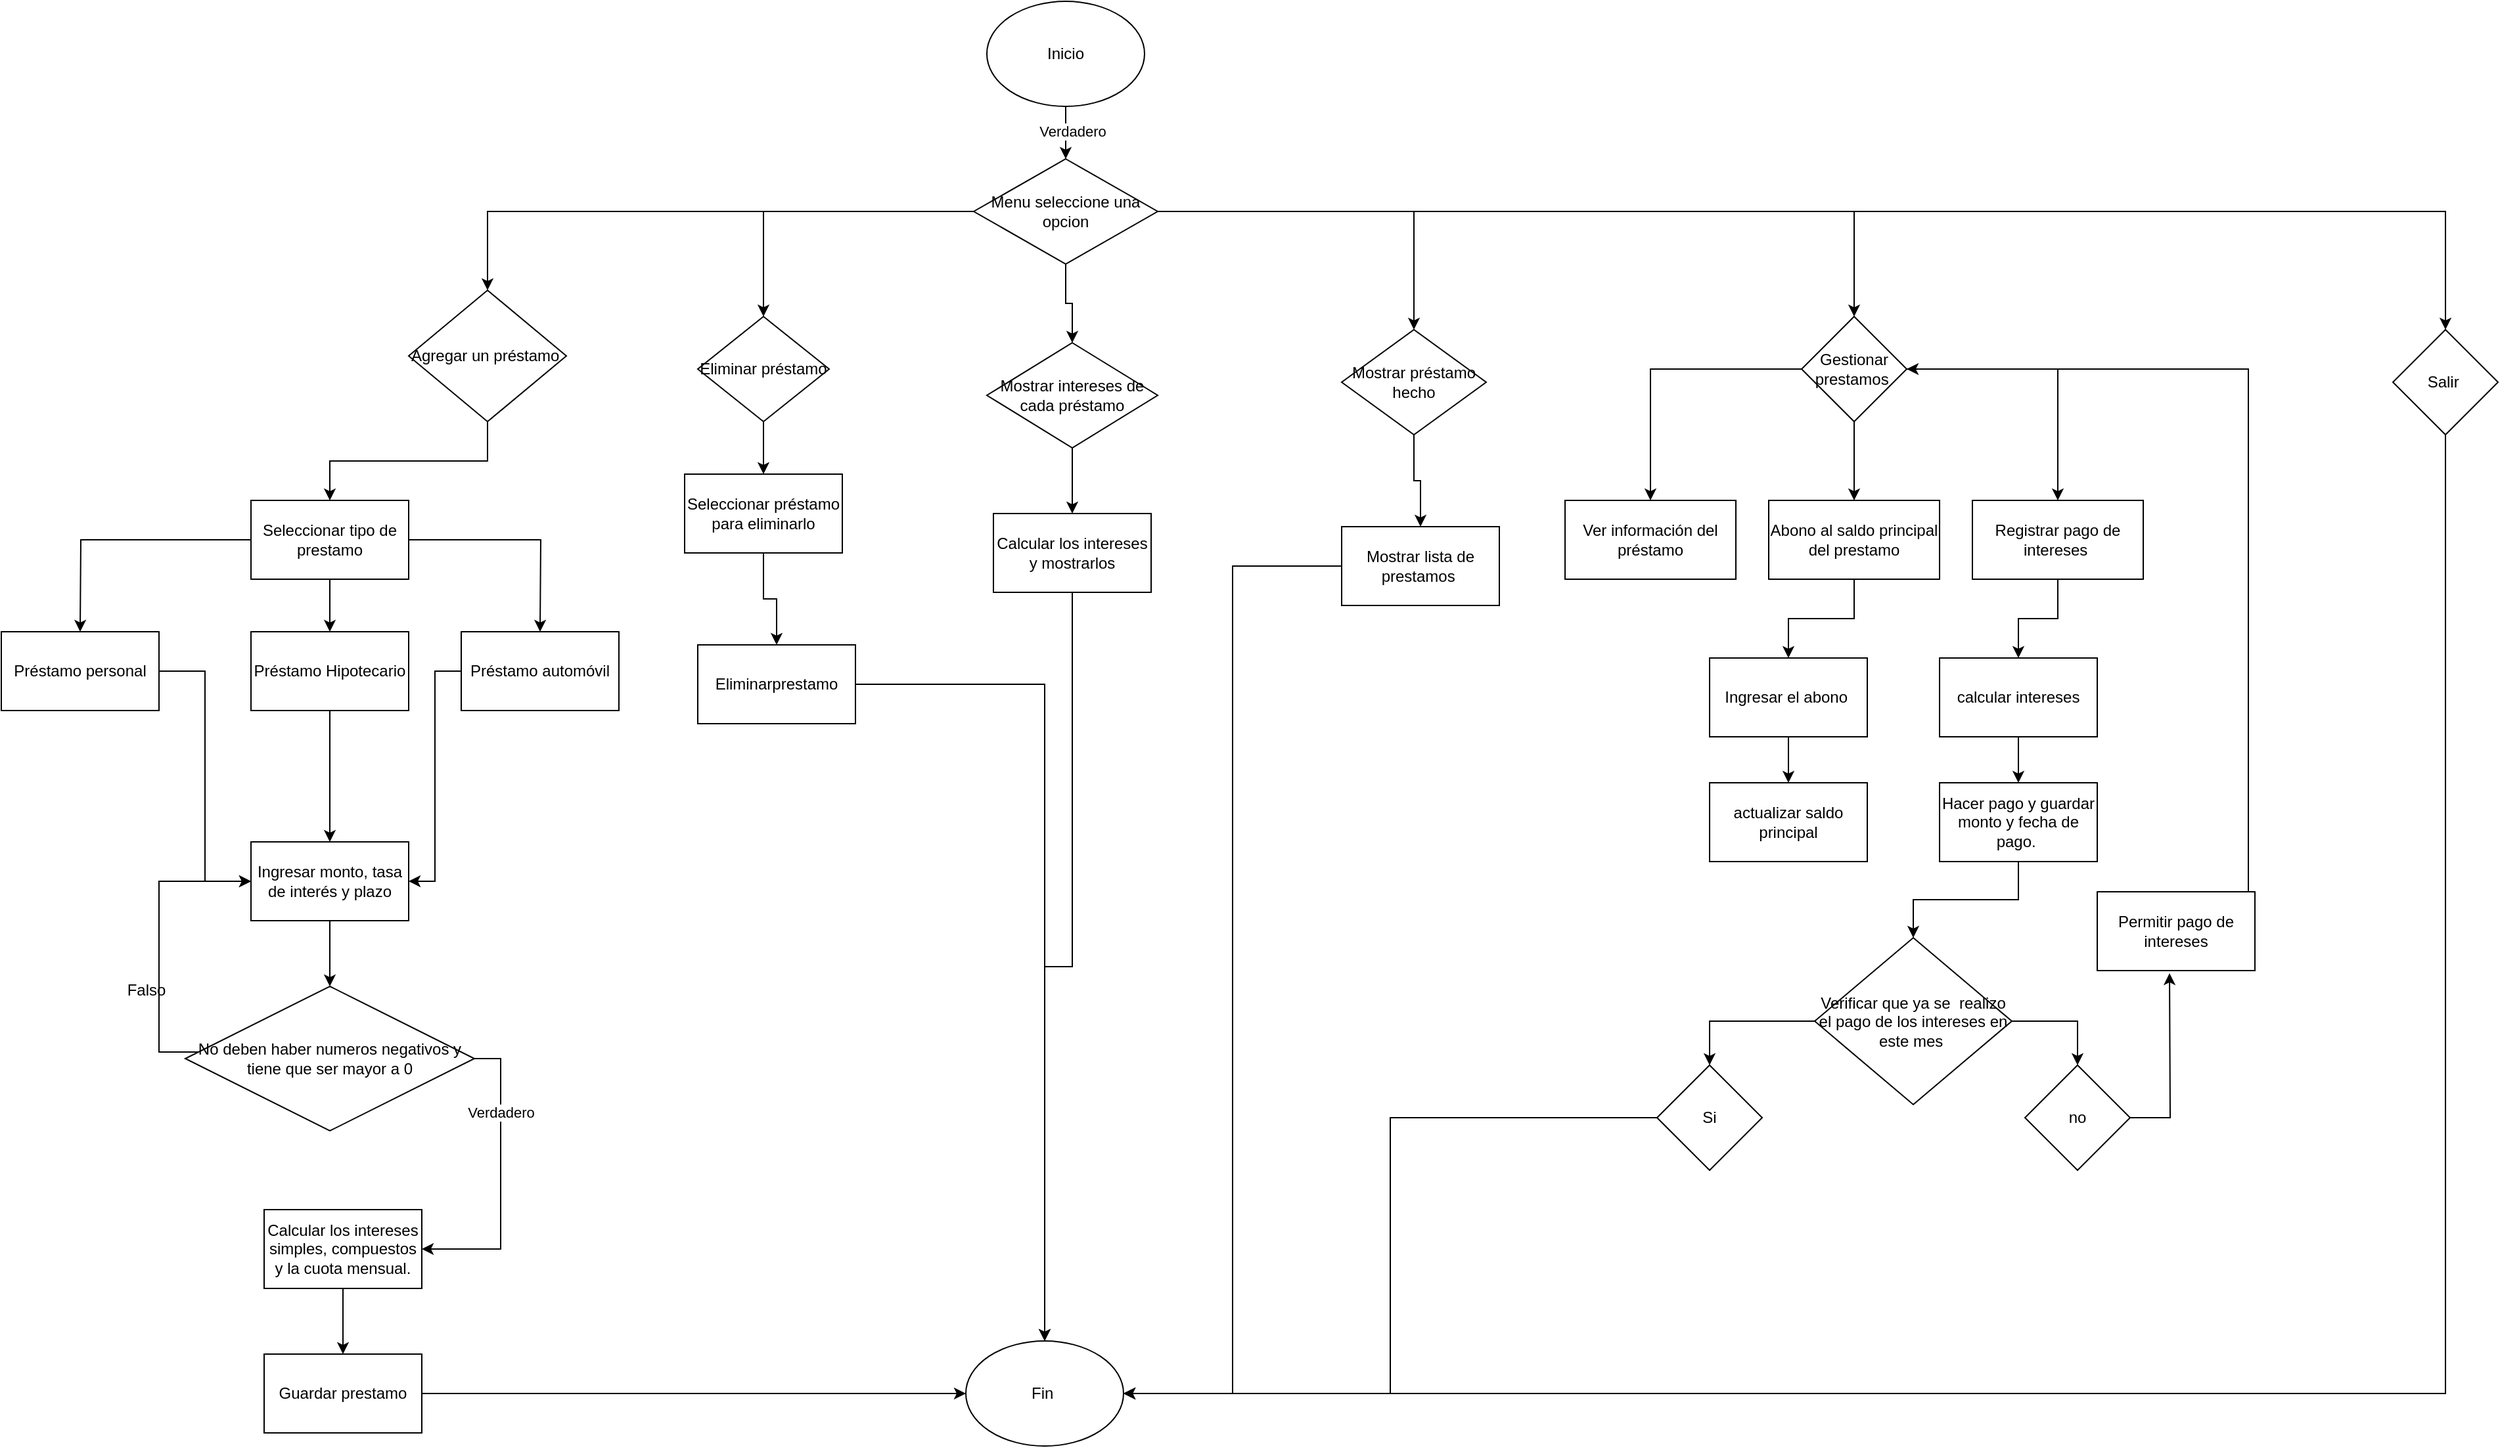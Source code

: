 <mxfile version="24.7.7">
  <diagram id="C5RBs43oDa-KdzZeNtuy" name="Page-1">
    <mxGraphModel dx="3027" dy="2339" grid="1" gridSize="10" guides="1" tooltips="1" connect="1" arrows="1" fold="1" page="1" pageScale="1" pageWidth="827" pageHeight="1169" math="0" shadow="0">
      <root>
        <mxCell id="WIyWlLk6GJQsqaUBKTNV-0" />
        <mxCell id="WIyWlLk6GJQsqaUBKTNV-1" parent="WIyWlLk6GJQsqaUBKTNV-0" />
        <mxCell id="pNZLaSFjZbqTI7wjYd5M-11" style="edgeStyle=orthogonalEdgeStyle;rounded=0;orthogonalLoop=1;jettySize=auto;html=1;" edge="1" parent="WIyWlLk6GJQsqaUBKTNV-1" source="pNZLaSFjZbqTI7wjYd5M-1" target="pNZLaSFjZbqTI7wjYd5M-10">
          <mxGeometry relative="1" as="geometry" />
        </mxCell>
        <mxCell id="pNZLaSFjZbqTI7wjYd5M-49" value="Verdadero" style="edgeLabel;html=1;align=center;verticalAlign=middle;resizable=0;points=[];" vertex="1" connectable="0" parent="pNZLaSFjZbqTI7wjYd5M-11">
          <mxGeometry x="-0.114" y="5" relative="1" as="geometry">
            <mxPoint y="1" as="offset" />
          </mxGeometry>
        </mxCell>
        <mxCell id="pNZLaSFjZbqTI7wjYd5M-1" value="Inicio" style="ellipse;whiteSpace=wrap;html=1;" vertex="1" parent="WIyWlLk6GJQsqaUBKTNV-1">
          <mxGeometry x="310" y="-70" width="120" height="80" as="geometry" />
        </mxCell>
        <mxCell id="pNZLaSFjZbqTI7wjYd5M-22" style="edgeStyle=orthogonalEdgeStyle;rounded=0;orthogonalLoop=1;jettySize=auto;html=1;" edge="1" parent="WIyWlLk6GJQsqaUBKTNV-1" source="pNZLaSFjZbqTI7wjYd5M-2" target="pNZLaSFjZbqTI7wjYd5M-21">
          <mxGeometry relative="1" as="geometry" />
        </mxCell>
        <mxCell id="pNZLaSFjZbqTI7wjYd5M-2" value="Agregar un préstamo&amp;nbsp;" style="rhombus;whiteSpace=wrap;html=1;" vertex="1" parent="WIyWlLk6GJQsqaUBKTNV-1">
          <mxGeometry x="-130" y="150" width="120" height="100" as="geometry" />
        </mxCell>
        <mxCell id="pNZLaSFjZbqTI7wjYd5M-44" style="edgeStyle=orthogonalEdgeStyle;rounded=0;orthogonalLoop=1;jettySize=auto;html=1;" edge="1" parent="WIyWlLk6GJQsqaUBKTNV-1" source="pNZLaSFjZbqTI7wjYd5M-3" target="pNZLaSFjZbqTI7wjYd5M-43">
          <mxGeometry relative="1" as="geometry" />
        </mxCell>
        <mxCell id="pNZLaSFjZbqTI7wjYd5M-3" value="Eliminar préstamo" style="rhombus;whiteSpace=wrap;html=1;" vertex="1" parent="WIyWlLk6GJQsqaUBKTNV-1">
          <mxGeometry x="90" y="170" width="100" height="80" as="geometry" />
        </mxCell>
        <mxCell id="pNZLaSFjZbqTI7wjYd5M-48" style="edgeStyle=orthogonalEdgeStyle;rounded=0;orthogonalLoop=1;jettySize=auto;html=1;entryX=0.5;entryY=0;entryDx=0;entryDy=0;" edge="1" parent="WIyWlLk6GJQsqaUBKTNV-1" source="pNZLaSFjZbqTI7wjYd5M-4" target="pNZLaSFjZbqTI7wjYd5M-47">
          <mxGeometry relative="1" as="geometry" />
        </mxCell>
        <mxCell id="pNZLaSFjZbqTI7wjYd5M-4" value="Mostrar préstamo hecho" style="rhombus;whiteSpace=wrap;html=1;" vertex="1" parent="WIyWlLk6GJQsqaUBKTNV-1">
          <mxGeometry x="580" y="180" width="110" height="80" as="geometry" />
        </mxCell>
        <mxCell id="pNZLaSFjZbqTI7wjYd5M-54" style="edgeStyle=orthogonalEdgeStyle;rounded=0;orthogonalLoop=1;jettySize=auto;html=1;entryX=0.5;entryY=0;entryDx=0;entryDy=0;" edge="1" parent="WIyWlLk6GJQsqaUBKTNV-1" source="pNZLaSFjZbqTI7wjYd5M-5" target="pNZLaSFjZbqTI7wjYd5M-50">
          <mxGeometry relative="1" as="geometry" />
        </mxCell>
        <mxCell id="pNZLaSFjZbqTI7wjYd5M-55" style="edgeStyle=orthogonalEdgeStyle;rounded=0;orthogonalLoop=1;jettySize=auto;html=1;" edge="1" parent="WIyWlLk6GJQsqaUBKTNV-1" source="pNZLaSFjZbqTI7wjYd5M-5" target="pNZLaSFjZbqTI7wjYd5M-52">
          <mxGeometry relative="1" as="geometry" />
        </mxCell>
        <mxCell id="pNZLaSFjZbqTI7wjYd5M-56" style="edgeStyle=orthogonalEdgeStyle;rounded=0;orthogonalLoop=1;jettySize=auto;html=1;entryX=0.5;entryY=0;entryDx=0;entryDy=0;" edge="1" parent="WIyWlLk6GJQsqaUBKTNV-1" source="pNZLaSFjZbqTI7wjYd5M-5" target="pNZLaSFjZbqTI7wjYd5M-53">
          <mxGeometry relative="1" as="geometry" />
        </mxCell>
        <mxCell id="pNZLaSFjZbqTI7wjYd5M-5" value="Gestionar prestamos&amp;nbsp;" style="rhombus;whiteSpace=wrap;html=1;" vertex="1" parent="WIyWlLk6GJQsqaUBKTNV-1">
          <mxGeometry x="930" y="170" width="80" height="80" as="geometry" />
        </mxCell>
        <mxCell id="pNZLaSFjZbqTI7wjYd5M-12" style="edgeStyle=orthogonalEdgeStyle;rounded=0;orthogonalLoop=1;jettySize=auto;html=1;entryX=0.5;entryY=0;entryDx=0;entryDy=0;" edge="1" parent="WIyWlLk6GJQsqaUBKTNV-1" source="pNZLaSFjZbqTI7wjYd5M-10" target="pNZLaSFjZbqTI7wjYd5M-5">
          <mxGeometry relative="1" as="geometry" />
        </mxCell>
        <mxCell id="pNZLaSFjZbqTI7wjYd5M-14" style="edgeStyle=orthogonalEdgeStyle;rounded=0;orthogonalLoop=1;jettySize=auto;html=1;entryX=0.5;entryY=0;entryDx=0;entryDy=0;" edge="1" parent="WIyWlLk6GJQsqaUBKTNV-1" source="pNZLaSFjZbqTI7wjYd5M-10" target="pNZLaSFjZbqTI7wjYd5M-4">
          <mxGeometry relative="1" as="geometry" />
        </mxCell>
        <mxCell id="pNZLaSFjZbqTI7wjYd5M-15" style="edgeStyle=orthogonalEdgeStyle;rounded=0;orthogonalLoop=1;jettySize=auto;html=1;" edge="1" parent="WIyWlLk6GJQsqaUBKTNV-1" source="pNZLaSFjZbqTI7wjYd5M-10" target="pNZLaSFjZbqTI7wjYd5M-3">
          <mxGeometry relative="1" as="geometry" />
        </mxCell>
        <mxCell id="pNZLaSFjZbqTI7wjYd5M-16" style="edgeStyle=orthogonalEdgeStyle;rounded=0;orthogonalLoop=1;jettySize=auto;html=1;entryX=0.5;entryY=0;entryDx=0;entryDy=0;" edge="1" parent="WIyWlLk6GJQsqaUBKTNV-1" source="pNZLaSFjZbqTI7wjYd5M-10" target="pNZLaSFjZbqTI7wjYd5M-2">
          <mxGeometry relative="1" as="geometry" />
        </mxCell>
        <mxCell id="pNZLaSFjZbqTI7wjYd5M-18" style="edgeStyle=orthogonalEdgeStyle;rounded=0;orthogonalLoop=1;jettySize=auto;html=1;entryX=0.5;entryY=0;entryDx=0;entryDy=0;" edge="1" parent="WIyWlLk6GJQsqaUBKTNV-1" source="pNZLaSFjZbqTI7wjYd5M-10" target="pNZLaSFjZbqTI7wjYd5M-17">
          <mxGeometry relative="1" as="geometry" />
        </mxCell>
        <mxCell id="pNZLaSFjZbqTI7wjYd5M-85" style="edgeStyle=orthogonalEdgeStyle;rounded=0;orthogonalLoop=1;jettySize=auto;html=1;entryX=0.5;entryY=0;entryDx=0;entryDy=0;" edge="1" parent="WIyWlLk6GJQsqaUBKTNV-1" source="pNZLaSFjZbqTI7wjYd5M-10" target="pNZLaSFjZbqTI7wjYd5M-84">
          <mxGeometry relative="1" as="geometry" />
        </mxCell>
        <mxCell id="pNZLaSFjZbqTI7wjYd5M-10" value="Menu seleccione una opcion" style="rhombus;whiteSpace=wrap;html=1;" vertex="1" parent="WIyWlLk6GJQsqaUBKTNV-1">
          <mxGeometry x="300" y="50" width="140" height="80" as="geometry" />
        </mxCell>
        <mxCell id="pNZLaSFjZbqTI7wjYd5M-20" style="edgeStyle=orthogonalEdgeStyle;rounded=0;orthogonalLoop=1;jettySize=auto;html=1;entryX=0.5;entryY=0;entryDx=0;entryDy=0;" edge="1" parent="WIyWlLk6GJQsqaUBKTNV-1" source="pNZLaSFjZbqTI7wjYd5M-17" target="pNZLaSFjZbqTI7wjYd5M-19">
          <mxGeometry relative="1" as="geometry" />
        </mxCell>
        <mxCell id="pNZLaSFjZbqTI7wjYd5M-17" value="Mostrar intereses de cada préstamo" style="rhombus;whiteSpace=wrap;html=1;" vertex="1" parent="WIyWlLk6GJQsqaUBKTNV-1">
          <mxGeometry x="310" y="190" width="130" height="80" as="geometry" />
        </mxCell>
        <mxCell id="pNZLaSFjZbqTI7wjYd5M-81" style="edgeStyle=orthogonalEdgeStyle;rounded=0;orthogonalLoop=1;jettySize=auto;html=1;entryX=0.5;entryY=0;entryDx=0;entryDy=0;" edge="1" parent="WIyWlLk6GJQsqaUBKTNV-1" source="pNZLaSFjZbqTI7wjYd5M-19" target="pNZLaSFjZbqTI7wjYd5M-78">
          <mxGeometry relative="1" as="geometry" />
        </mxCell>
        <mxCell id="pNZLaSFjZbqTI7wjYd5M-19" value="Calcular los intereses y mostrarlos" style="rounded=0;whiteSpace=wrap;html=1;" vertex="1" parent="WIyWlLk6GJQsqaUBKTNV-1">
          <mxGeometry x="315" y="320" width="120" height="60" as="geometry" />
        </mxCell>
        <mxCell id="pNZLaSFjZbqTI7wjYd5M-27" style="edgeStyle=orthogonalEdgeStyle;rounded=0;orthogonalLoop=1;jettySize=auto;html=1;" edge="1" parent="WIyWlLk6GJQsqaUBKTNV-1" source="pNZLaSFjZbqTI7wjYd5M-21" target="pNZLaSFjZbqTI7wjYd5M-25">
          <mxGeometry relative="1" as="geometry" />
        </mxCell>
        <mxCell id="pNZLaSFjZbqTI7wjYd5M-28" style="edgeStyle=orthogonalEdgeStyle;rounded=0;orthogonalLoop=1;jettySize=auto;html=1;" edge="1" parent="WIyWlLk6GJQsqaUBKTNV-1" source="pNZLaSFjZbqTI7wjYd5M-21">
          <mxGeometry relative="1" as="geometry">
            <mxPoint x="-380" y="410" as="targetPoint" />
          </mxGeometry>
        </mxCell>
        <mxCell id="pNZLaSFjZbqTI7wjYd5M-29" style="edgeStyle=orthogonalEdgeStyle;rounded=0;orthogonalLoop=1;jettySize=auto;html=1;" edge="1" parent="WIyWlLk6GJQsqaUBKTNV-1" source="pNZLaSFjZbqTI7wjYd5M-21">
          <mxGeometry relative="1" as="geometry">
            <mxPoint x="-30" y="410" as="targetPoint" />
          </mxGeometry>
        </mxCell>
        <mxCell id="pNZLaSFjZbqTI7wjYd5M-21" value="Seleccionar tipo de prestamo" style="rounded=0;whiteSpace=wrap;html=1;" vertex="1" parent="WIyWlLk6GJQsqaUBKTNV-1">
          <mxGeometry x="-250" y="310" width="120" height="60" as="geometry" />
        </mxCell>
        <mxCell id="pNZLaSFjZbqTI7wjYd5M-31" style="edgeStyle=orthogonalEdgeStyle;rounded=0;orthogonalLoop=1;jettySize=auto;html=1;entryX=0;entryY=0.5;entryDx=0;entryDy=0;" edge="1" parent="WIyWlLk6GJQsqaUBKTNV-1" source="pNZLaSFjZbqTI7wjYd5M-24" target="pNZLaSFjZbqTI7wjYd5M-30">
          <mxGeometry relative="1" as="geometry" />
        </mxCell>
        <mxCell id="pNZLaSFjZbqTI7wjYd5M-24" value="Préstamo personal" style="rounded=0;whiteSpace=wrap;html=1;" vertex="1" parent="WIyWlLk6GJQsqaUBKTNV-1">
          <mxGeometry x="-440" y="410" width="120" height="60" as="geometry" />
        </mxCell>
        <mxCell id="pNZLaSFjZbqTI7wjYd5M-32" style="edgeStyle=orthogonalEdgeStyle;rounded=0;orthogonalLoop=1;jettySize=auto;html=1;" edge="1" parent="WIyWlLk6GJQsqaUBKTNV-1" source="pNZLaSFjZbqTI7wjYd5M-25" target="pNZLaSFjZbqTI7wjYd5M-30">
          <mxGeometry relative="1" as="geometry" />
        </mxCell>
        <mxCell id="pNZLaSFjZbqTI7wjYd5M-25" value="Préstamo Hipotecario" style="rounded=0;whiteSpace=wrap;html=1;" vertex="1" parent="WIyWlLk6GJQsqaUBKTNV-1">
          <mxGeometry x="-250" y="410" width="120" height="60" as="geometry" />
        </mxCell>
        <mxCell id="pNZLaSFjZbqTI7wjYd5M-33" style="edgeStyle=orthogonalEdgeStyle;rounded=0;orthogonalLoop=1;jettySize=auto;html=1;entryX=1;entryY=0.5;entryDx=0;entryDy=0;" edge="1" parent="WIyWlLk6GJQsqaUBKTNV-1" source="pNZLaSFjZbqTI7wjYd5M-26" target="pNZLaSFjZbqTI7wjYd5M-30">
          <mxGeometry relative="1" as="geometry" />
        </mxCell>
        <mxCell id="pNZLaSFjZbqTI7wjYd5M-26" value="Préstamo automóvil" style="rounded=0;whiteSpace=wrap;html=1;" vertex="1" parent="WIyWlLk6GJQsqaUBKTNV-1">
          <mxGeometry x="-90" y="410" width="120" height="60" as="geometry" />
        </mxCell>
        <mxCell id="pNZLaSFjZbqTI7wjYd5M-35" style="edgeStyle=orthogonalEdgeStyle;rounded=0;orthogonalLoop=1;jettySize=auto;html=1;" edge="1" parent="WIyWlLk6GJQsqaUBKTNV-1" source="pNZLaSFjZbqTI7wjYd5M-30" target="pNZLaSFjZbqTI7wjYd5M-34">
          <mxGeometry relative="1" as="geometry" />
        </mxCell>
        <mxCell id="pNZLaSFjZbqTI7wjYd5M-30" value="Ingresar monto, tasa de interés y plazo" style="rounded=0;whiteSpace=wrap;html=1;" vertex="1" parent="WIyWlLk6GJQsqaUBKTNV-1">
          <mxGeometry x="-250" y="570" width="120" height="60" as="geometry" />
        </mxCell>
        <mxCell id="pNZLaSFjZbqTI7wjYd5M-36" style="edgeStyle=orthogonalEdgeStyle;rounded=0;orthogonalLoop=1;jettySize=auto;html=1;entryX=0;entryY=0.5;entryDx=0;entryDy=0;" edge="1" parent="WIyWlLk6GJQsqaUBKTNV-1" source="pNZLaSFjZbqTI7wjYd5M-34" target="pNZLaSFjZbqTI7wjYd5M-30">
          <mxGeometry relative="1" as="geometry">
            <Array as="points">
              <mxPoint x="-320" y="730" />
              <mxPoint x="-320" y="600" />
            </Array>
          </mxGeometry>
        </mxCell>
        <mxCell id="pNZLaSFjZbqTI7wjYd5M-38" style="edgeStyle=orthogonalEdgeStyle;rounded=0;orthogonalLoop=1;jettySize=auto;html=1;entryX=1;entryY=0.5;entryDx=0;entryDy=0;" edge="1" parent="WIyWlLk6GJQsqaUBKTNV-1" source="pNZLaSFjZbqTI7wjYd5M-34" target="pNZLaSFjZbqTI7wjYd5M-39">
          <mxGeometry relative="1" as="geometry">
            <mxPoint x="-20" y="840" as="targetPoint" />
            <Array as="points">
              <mxPoint x="-60" y="735" />
              <mxPoint x="-60" y="880" />
            </Array>
          </mxGeometry>
        </mxCell>
        <mxCell id="pNZLaSFjZbqTI7wjYd5M-40" value="Verdadero" style="edgeLabel;html=1;align=center;verticalAlign=middle;resizable=0;points=[];" vertex="1" connectable="0" parent="pNZLaSFjZbqTI7wjYd5M-38">
          <mxGeometry x="-0.464" relative="1" as="geometry">
            <mxPoint as="offset" />
          </mxGeometry>
        </mxCell>
        <mxCell id="pNZLaSFjZbqTI7wjYd5M-34" value="No deben haber numeros negativos y tiene que ser mayor a 0" style="rhombus;whiteSpace=wrap;html=1;" vertex="1" parent="WIyWlLk6GJQsqaUBKTNV-1">
          <mxGeometry x="-300" y="680" width="220" height="110" as="geometry" />
        </mxCell>
        <mxCell id="pNZLaSFjZbqTI7wjYd5M-37" value="Falso" style="text;html=1;align=center;verticalAlign=middle;resizable=0;points=[];autosize=1;strokeColor=none;fillColor=none;" vertex="1" parent="WIyWlLk6GJQsqaUBKTNV-1">
          <mxGeometry x="-355" y="668" width="50" height="30" as="geometry" />
        </mxCell>
        <mxCell id="pNZLaSFjZbqTI7wjYd5M-42" style="edgeStyle=orthogonalEdgeStyle;rounded=0;orthogonalLoop=1;jettySize=auto;html=1;entryX=0.5;entryY=0;entryDx=0;entryDy=0;" edge="1" parent="WIyWlLk6GJQsqaUBKTNV-1" source="pNZLaSFjZbqTI7wjYd5M-39" target="pNZLaSFjZbqTI7wjYd5M-41">
          <mxGeometry relative="1" as="geometry" />
        </mxCell>
        <mxCell id="pNZLaSFjZbqTI7wjYd5M-39" value="Calcular los intereses simples, compuestos y la cuota mensual." style="rounded=0;whiteSpace=wrap;html=1;" vertex="1" parent="WIyWlLk6GJQsqaUBKTNV-1">
          <mxGeometry x="-240" y="850" width="120" height="60" as="geometry" />
        </mxCell>
        <mxCell id="pNZLaSFjZbqTI7wjYd5M-79" style="edgeStyle=orthogonalEdgeStyle;rounded=0;orthogonalLoop=1;jettySize=auto;html=1;entryX=0;entryY=0.5;entryDx=0;entryDy=0;" edge="1" parent="WIyWlLk6GJQsqaUBKTNV-1" source="pNZLaSFjZbqTI7wjYd5M-41" target="pNZLaSFjZbqTI7wjYd5M-78">
          <mxGeometry relative="1" as="geometry" />
        </mxCell>
        <mxCell id="pNZLaSFjZbqTI7wjYd5M-41" value="Guardar prestamo" style="rounded=0;whiteSpace=wrap;html=1;" vertex="1" parent="WIyWlLk6GJQsqaUBKTNV-1">
          <mxGeometry x="-240" y="960" width="120" height="60" as="geometry" />
        </mxCell>
        <mxCell id="pNZLaSFjZbqTI7wjYd5M-46" style="edgeStyle=orthogonalEdgeStyle;rounded=0;orthogonalLoop=1;jettySize=auto;html=1;" edge="1" parent="WIyWlLk6GJQsqaUBKTNV-1" source="pNZLaSFjZbqTI7wjYd5M-43" target="pNZLaSFjZbqTI7wjYd5M-45">
          <mxGeometry relative="1" as="geometry" />
        </mxCell>
        <mxCell id="pNZLaSFjZbqTI7wjYd5M-43" value="Seleccionar préstamo para eliminarlo" style="rounded=0;whiteSpace=wrap;html=1;" vertex="1" parent="WIyWlLk6GJQsqaUBKTNV-1">
          <mxGeometry x="80" y="290" width="120" height="60" as="geometry" />
        </mxCell>
        <mxCell id="pNZLaSFjZbqTI7wjYd5M-80" style="edgeStyle=orthogonalEdgeStyle;rounded=0;orthogonalLoop=1;jettySize=auto;html=1;" edge="1" parent="WIyWlLk6GJQsqaUBKTNV-1" source="pNZLaSFjZbqTI7wjYd5M-45" target="pNZLaSFjZbqTI7wjYd5M-78">
          <mxGeometry relative="1" as="geometry" />
        </mxCell>
        <mxCell id="pNZLaSFjZbqTI7wjYd5M-45" value="Eliminarprestamo" style="rounded=0;whiteSpace=wrap;html=1;" vertex="1" parent="WIyWlLk6GJQsqaUBKTNV-1">
          <mxGeometry x="90" y="420" width="120" height="60" as="geometry" />
        </mxCell>
        <mxCell id="pNZLaSFjZbqTI7wjYd5M-82" style="edgeStyle=orthogonalEdgeStyle;rounded=0;orthogonalLoop=1;jettySize=auto;html=1;entryX=1;entryY=0.5;entryDx=0;entryDy=0;" edge="1" parent="WIyWlLk6GJQsqaUBKTNV-1" source="pNZLaSFjZbqTI7wjYd5M-47" target="pNZLaSFjZbqTI7wjYd5M-78">
          <mxGeometry relative="1" as="geometry" />
        </mxCell>
        <mxCell id="pNZLaSFjZbqTI7wjYd5M-47" value="Mostrar lista de prestamos&amp;nbsp;" style="rounded=0;whiteSpace=wrap;html=1;" vertex="1" parent="WIyWlLk6GJQsqaUBKTNV-1">
          <mxGeometry x="580" y="330" width="120" height="60" as="geometry" />
        </mxCell>
        <mxCell id="pNZLaSFjZbqTI7wjYd5M-50" value="Ver información del préstamo" style="rounded=0;whiteSpace=wrap;html=1;" vertex="1" parent="WIyWlLk6GJQsqaUBKTNV-1">
          <mxGeometry x="750" y="310" width="130" height="60" as="geometry" />
        </mxCell>
        <mxCell id="pNZLaSFjZbqTI7wjYd5M-59" style="edgeStyle=orthogonalEdgeStyle;rounded=0;orthogonalLoop=1;jettySize=auto;html=1;" edge="1" parent="WIyWlLk6GJQsqaUBKTNV-1" source="pNZLaSFjZbqTI7wjYd5M-52" target="pNZLaSFjZbqTI7wjYd5M-57">
          <mxGeometry relative="1" as="geometry" />
        </mxCell>
        <mxCell id="pNZLaSFjZbqTI7wjYd5M-52" value="Abono al saldo principal del prestamo" style="rounded=0;whiteSpace=wrap;html=1;" vertex="1" parent="WIyWlLk6GJQsqaUBKTNV-1">
          <mxGeometry x="905" y="310" width="130" height="60" as="geometry" />
        </mxCell>
        <mxCell id="pNZLaSFjZbqTI7wjYd5M-60" style="edgeStyle=orthogonalEdgeStyle;rounded=0;orthogonalLoop=1;jettySize=auto;html=1;entryX=0.5;entryY=0;entryDx=0;entryDy=0;" edge="1" parent="WIyWlLk6GJQsqaUBKTNV-1" source="pNZLaSFjZbqTI7wjYd5M-53" target="pNZLaSFjZbqTI7wjYd5M-58">
          <mxGeometry relative="1" as="geometry" />
        </mxCell>
        <mxCell id="pNZLaSFjZbqTI7wjYd5M-53" value="Registrar pago de intereses&amp;nbsp;" style="rounded=0;whiteSpace=wrap;html=1;" vertex="1" parent="WIyWlLk6GJQsqaUBKTNV-1">
          <mxGeometry x="1060" y="310" width="130" height="60" as="geometry" />
        </mxCell>
        <mxCell id="pNZLaSFjZbqTI7wjYd5M-63" style="edgeStyle=orthogonalEdgeStyle;rounded=0;orthogonalLoop=1;jettySize=auto;html=1;" edge="1" parent="WIyWlLk6GJQsqaUBKTNV-1" source="pNZLaSFjZbqTI7wjYd5M-57" target="pNZLaSFjZbqTI7wjYd5M-62">
          <mxGeometry relative="1" as="geometry" />
        </mxCell>
        <mxCell id="pNZLaSFjZbqTI7wjYd5M-57" value="Ingresar el abono&amp;nbsp;" style="rounded=0;whiteSpace=wrap;html=1;" vertex="1" parent="WIyWlLk6GJQsqaUBKTNV-1">
          <mxGeometry x="860" y="430" width="120" height="60" as="geometry" />
        </mxCell>
        <mxCell id="pNZLaSFjZbqTI7wjYd5M-64" style="edgeStyle=orthogonalEdgeStyle;rounded=0;orthogonalLoop=1;jettySize=auto;html=1;" edge="1" parent="WIyWlLk6GJQsqaUBKTNV-1" source="pNZLaSFjZbqTI7wjYd5M-58" target="pNZLaSFjZbqTI7wjYd5M-61">
          <mxGeometry relative="1" as="geometry" />
        </mxCell>
        <mxCell id="pNZLaSFjZbqTI7wjYd5M-58" value="calcular intereses" style="rounded=0;whiteSpace=wrap;html=1;" vertex="1" parent="WIyWlLk6GJQsqaUBKTNV-1">
          <mxGeometry x="1035" y="430" width="120" height="60" as="geometry" />
        </mxCell>
        <mxCell id="pNZLaSFjZbqTI7wjYd5M-69" style="edgeStyle=orthogonalEdgeStyle;rounded=0;orthogonalLoop=1;jettySize=auto;html=1;entryX=0.5;entryY=0;entryDx=0;entryDy=0;" edge="1" parent="WIyWlLk6GJQsqaUBKTNV-1" source="pNZLaSFjZbqTI7wjYd5M-61" target="pNZLaSFjZbqTI7wjYd5M-68">
          <mxGeometry relative="1" as="geometry" />
        </mxCell>
        <mxCell id="pNZLaSFjZbqTI7wjYd5M-61" value="Hacer pago y guardar monto y fecha de pago.&amp;nbsp;" style="rounded=0;whiteSpace=wrap;html=1;" vertex="1" parent="WIyWlLk6GJQsqaUBKTNV-1">
          <mxGeometry x="1035" y="525" width="120" height="60" as="geometry" />
        </mxCell>
        <mxCell id="pNZLaSFjZbqTI7wjYd5M-62" value="actualizar saldo principal" style="rounded=0;whiteSpace=wrap;html=1;" vertex="1" parent="WIyWlLk6GJQsqaUBKTNV-1">
          <mxGeometry x="860" y="525" width="120" height="60" as="geometry" />
        </mxCell>
        <mxCell id="pNZLaSFjZbqTI7wjYd5M-73" style="edgeStyle=orthogonalEdgeStyle;rounded=0;orthogonalLoop=1;jettySize=auto;html=1;entryX=0.5;entryY=0;entryDx=0;entryDy=0;exitX=1;exitY=0.5;exitDx=0;exitDy=0;" edge="1" parent="WIyWlLk6GJQsqaUBKTNV-1" source="pNZLaSFjZbqTI7wjYd5M-68" target="pNZLaSFjZbqTI7wjYd5M-71">
          <mxGeometry relative="1" as="geometry" />
        </mxCell>
        <mxCell id="pNZLaSFjZbqTI7wjYd5M-74" style="edgeStyle=orthogonalEdgeStyle;rounded=0;orthogonalLoop=1;jettySize=auto;html=1;entryX=0.5;entryY=0;entryDx=0;entryDy=0;" edge="1" parent="WIyWlLk6GJQsqaUBKTNV-1" source="pNZLaSFjZbqTI7wjYd5M-68" target="pNZLaSFjZbqTI7wjYd5M-70">
          <mxGeometry relative="1" as="geometry" />
        </mxCell>
        <mxCell id="pNZLaSFjZbqTI7wjYd5M-68" value="Verificar que ya se&amp;nbsp; realizo el pago de los intereses en este mes&amp;nbsp;" style="rhombus;whiteSpace=wrap;html=1;" vertex="1" parent="WIyWlLk6GJQsqaUBKTNV-1">
          <mxGeometry x="940" y="643" width="150" height="127" as="geometry" />
        </mxCell>
        <mxCell id="pNZLaSFjZbqTI7wjYd5M-83" style="edgeStyle=orthogonalEdgeStyle;rounded=0;orthogonalLoop=1;jettySize=auto;html=1;entryX=1;entryY=0.5;entryDx=0;entryDy=0;" edge="1" parent="WIyWlLk6GJQsqaUBKTNV-1" source="pNZLaSFjZbqTI7wjYd5M-70" target="pNZLaSFjZbqTI7wjYd5M-78">
          <mxGeometry relative="1" as="geometry" />
        </mxCell>
        <mxCell id="pNZLaSFjZbqTI7wjYd5M-70" value="Si" style="rhombus;whiteSpace=wrap;html=1;" vertex="1" parent="WIyWlLk6GJQsqaUBKTNV-1">
          <mxGeometry x="820" y="740" width="80" height="80" as="geometry" />
        </mxCell>
        <mxCell id="pNZLaSFjZbqTI7wjYd5M-75" style="edgeStyle=orthogonalEdgeStyle;rounded=0;orthogonalLoop=1;jettySize=auto;html=1;" edge="1" parent="WIyWlLk6GJQsqaUBKTNV-1" source="pNZLaSFjZbqTI7wjYd5M-71">
          <mxGeometry relative="1" as="geometry">
            <mxPoint x="1210" y="670" as="targetPoint" />
          </mxGeometry>
        </mxCell>
        <mxCell id="pNZLaSFjZbqTI7wjYd5M-71" value="no" style="rhombus;whiteSpace=wrap;html=1;" vertex="1" parent="WIyWlLk6GJQsqaUBKTNV-1">
          <mxGeometry x="1100" y="740" width="80" height="80" as="geometry" />
        </mxCell>
        <mxCell id="pNZLaSFjZbqTI7wjYd5M-77" style="edgeStyle=orthogonalEdgeStyle;rounded=0;orthogonalLoop=1;jettySize=auto;html=1;entryX=1;entryY=0.5;entryDx=0;entryDy=0;" edge="1" parent="WIyWlLk6GJQsqaUBKTNV-1" source="pNZLaSFjZbqTI7wjYd5M-76" target="pNZLaSFjZbqTI7wjYd5M-5">
          <mxGeometry relative="1" as="geometry">
            <Array as="points">
              <mxPoint x="1270" y="210" />
            </Array>
          </mxGeometry>
        </mxCell>
        <mxCell id="pNZLaSFjZbqTI7wjYd5M-76" value="Permitir pago de intereses" style="rounded=0;whiteSpace=wrap;html=1;" vertex="1" parent="WIyWlLk6GJQsqaUBKTNV-1">
          <mxGeometry x="1155" y="608" width="120" height="60" as="geometry" />
        </mxCell>
        <mxCell id="pNZLaSFjZbqTI7wjYd5M-78" value="Fin&amp;nbsp;" style="ellipse;whiteSpace=wrap;html=1;" vertex="1" parent="WIyWlLk6GJQsqaUBKTNV-1">
          <mxGeometry x="294" y="950" width="120" height="80" as="geometry" />
        </mxCell>
        <mxCell id="pNZLaSFjZbqTI7wjYd5M-86" style="edgeStyle=orthogonalEdgeStyle;rounded=0;orthogonalLoop=1;jettySize=auto;html=1;entryX=1;entryY=0.5;entryDx=0;entryDy=0;" edge="1" parent="WIyWlLk6GJQsqaUBKTNV-1" source="pNZLaSFjZbqTI7wjYd5M-84" target="pNZLaSFjZbqTI7wjYd5M-78">
          <mxGeometry relative="1" as="geometry">
            <Array as="points">
              <mxPoint x="1420" y="990" />
            </Array>
          </mxGeometry>
        </mxCell>
        <mxCell id="pNZLaSFjZbqTI7wjYd5M-84" value="Salir&amp;nbsp;" style="rhombus;whiteSpace=wrap;html=1;" vertex="1" parent="WIyWlLk6GJQsqaUBKTNV-1">
          <mxGeometry x="1380" y="180" width="80" height="80" as="geometry" />
        </mxCell>
      </root>
    </mxGraphModel>
  </diagram>
</mxfile>
